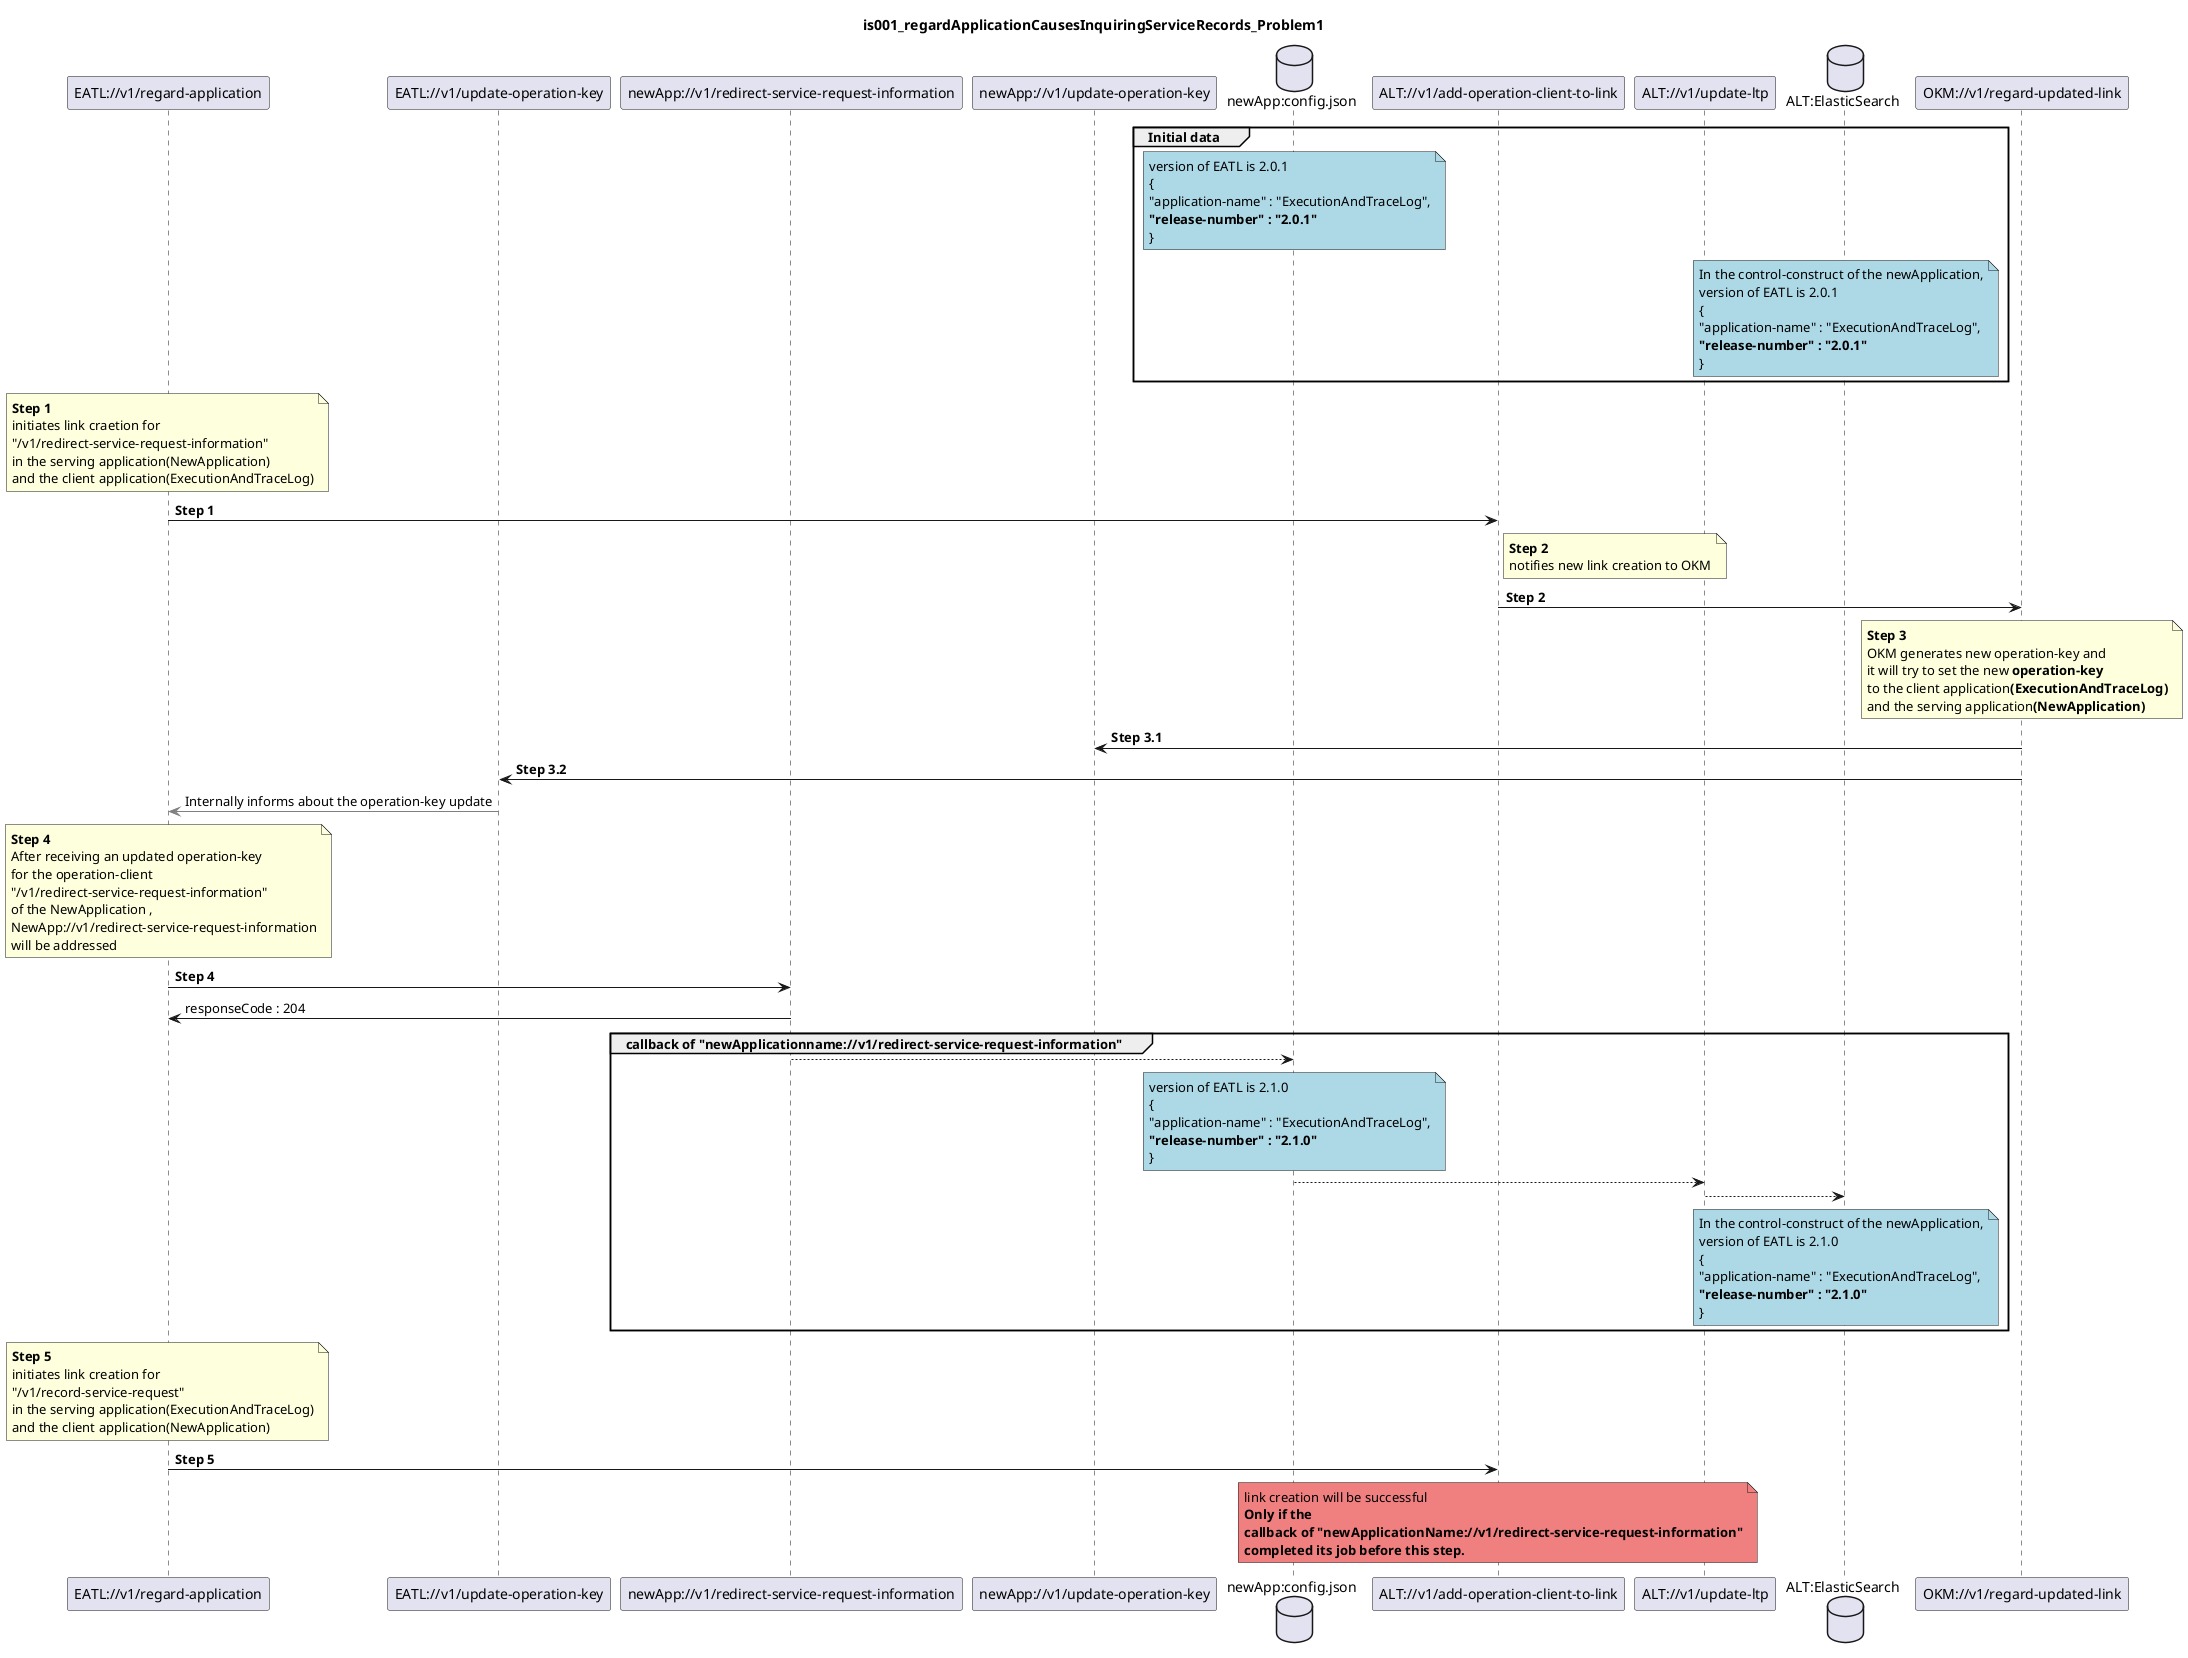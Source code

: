 @startuml is001_regardApplicationCausesInquiringServiceRecords_Problem1
skinparam responseMessageBelowArrow true

title
is001_regardApplicationCausesInquiringServiceRecords_Problem1
end title

participant "EATL://v1/regard-application" as eatlRegardApplication
participant "EATL://v1/update-operation-key" as eatlUpdateOperationKey

participant "newApp://v1/redirect-service-request-information" as newAppRedirectSerReqInfo
participant "newApp://v1/update-operation-key" as newAppUpdateOperationKey
database "newApp:config.json" as newAppConfiguration

participant "ALT://v1/add-operation-client-to-link" as altAddOperClient2Link
participant "ALT://v1/update-ltp" as altUpdateLtp
database "ALT:ElasticSearch" as altApplicationDataES

participant "OKM://v1/regard-updated-link" as okmRegardUpdatedLink

group Initial data
    note over newAppConfiguration #LightBlue
        version of EATL is 2.0.1
        {
        "application-name" : "ExecutionAndTraceLog",
        <b>"release-number" : "2.0.1"
        }
    end note
    note over altApplicationDataES #LightBlue
        In the control-construct of the newApplication,
        version of EATL is 2.0.1
        {
        "application-name" : "ExecutionAndTraceLog",
        <b>"release-number" : "2.0.1"
        }
    end note
end

note over eatlRegardApplication
    <b>Step 1
    initiates link craetion for
    "/v1/redirect-service-request-information"
    in the serving application(NewApplication)
    and the client application(ExecutionAndTraceLog)
end note

eatlRegardApplication -> altAddOperClient2Link : <b>Step 1

note Right altAddOperClient2Link
    <b>Step 2
    notifies new link creation to OKM
end note

altAddOperClient2Link -> okmRegardUpdatedLink : <b>Step 2

note over okmRegardUpdatedLink
    <b>Step 3
    OKM generates new operation-key and 
    it will try to set the new <b>operation-key 
    to the client application<b>(ExecutionAndTraceLog)
    and the serving application<b>(NewApplication)
end note

okmRegardUpdatedLink -> newAppUpdateOperationKey : <b>Step 3.1
okmRegardUpdatedLink -> eatlUpdateOperationKey : <b>Step 3.2
eatlUpdateOperationKey -[#Grey]> eatlRegardApplication : Internally informs about the operation-key update

note over eatlRegardApplication
    <b>Step 4
    After receiving an updated operation-key
    for the operation-client
    "/v1/redirect-service-request-information"
    of the NewApplication , 
    NewApp://v1/redirect-service-request-information
    will be addressed
end note

eatlRegardApplication -> newAppRedirectSerReqInfo : <b>Step 4
newAppRedirectSerReqInfo -> eatlRegardApplication : responseCode : 204

group callback of "newApplicationname://v1/redirect-service-request-information"
    newAppRedirectSerReqInfo --> newAppConfiguration
    note over newAppConfiguration #LightBlue
        version of EATL is 2.1.0
        {
        "application-name" : "ExecutionAndTraceLog",
        <b>"release-number" : "2.1.0"
        }
    end note
    newAppConfiguration --> altUpdateLtp
    altUpdateLtp --> altApplicationDataES
    note over altApplicationDataES #LightBlue
        In the control-construct of the newApplication,
        version of EATL is 2.1.0
        {
        "application-name" : "ExecutionAndTraceLog",
        <b>"release-number" : "2.1.0"
        }
    end note
end

note over eatlRegardApplication
    <b>Step 5
    initiates link creation for 
    "/v1/record-service-request"
    in the serving application(ExecutionAndTraceLog)
    and the client application(NewApplication)
end note

eatlRegardApplication -> altAddOperClient2Link : <b>Step 5

note over altAddOperClient2Link #LightCoral
    link creation will be successful
    <b>Only if the 
    <b>callback of "newApplicationName://v1/redirect-service-request-information"
    <b>completed its job before this step.
end note







